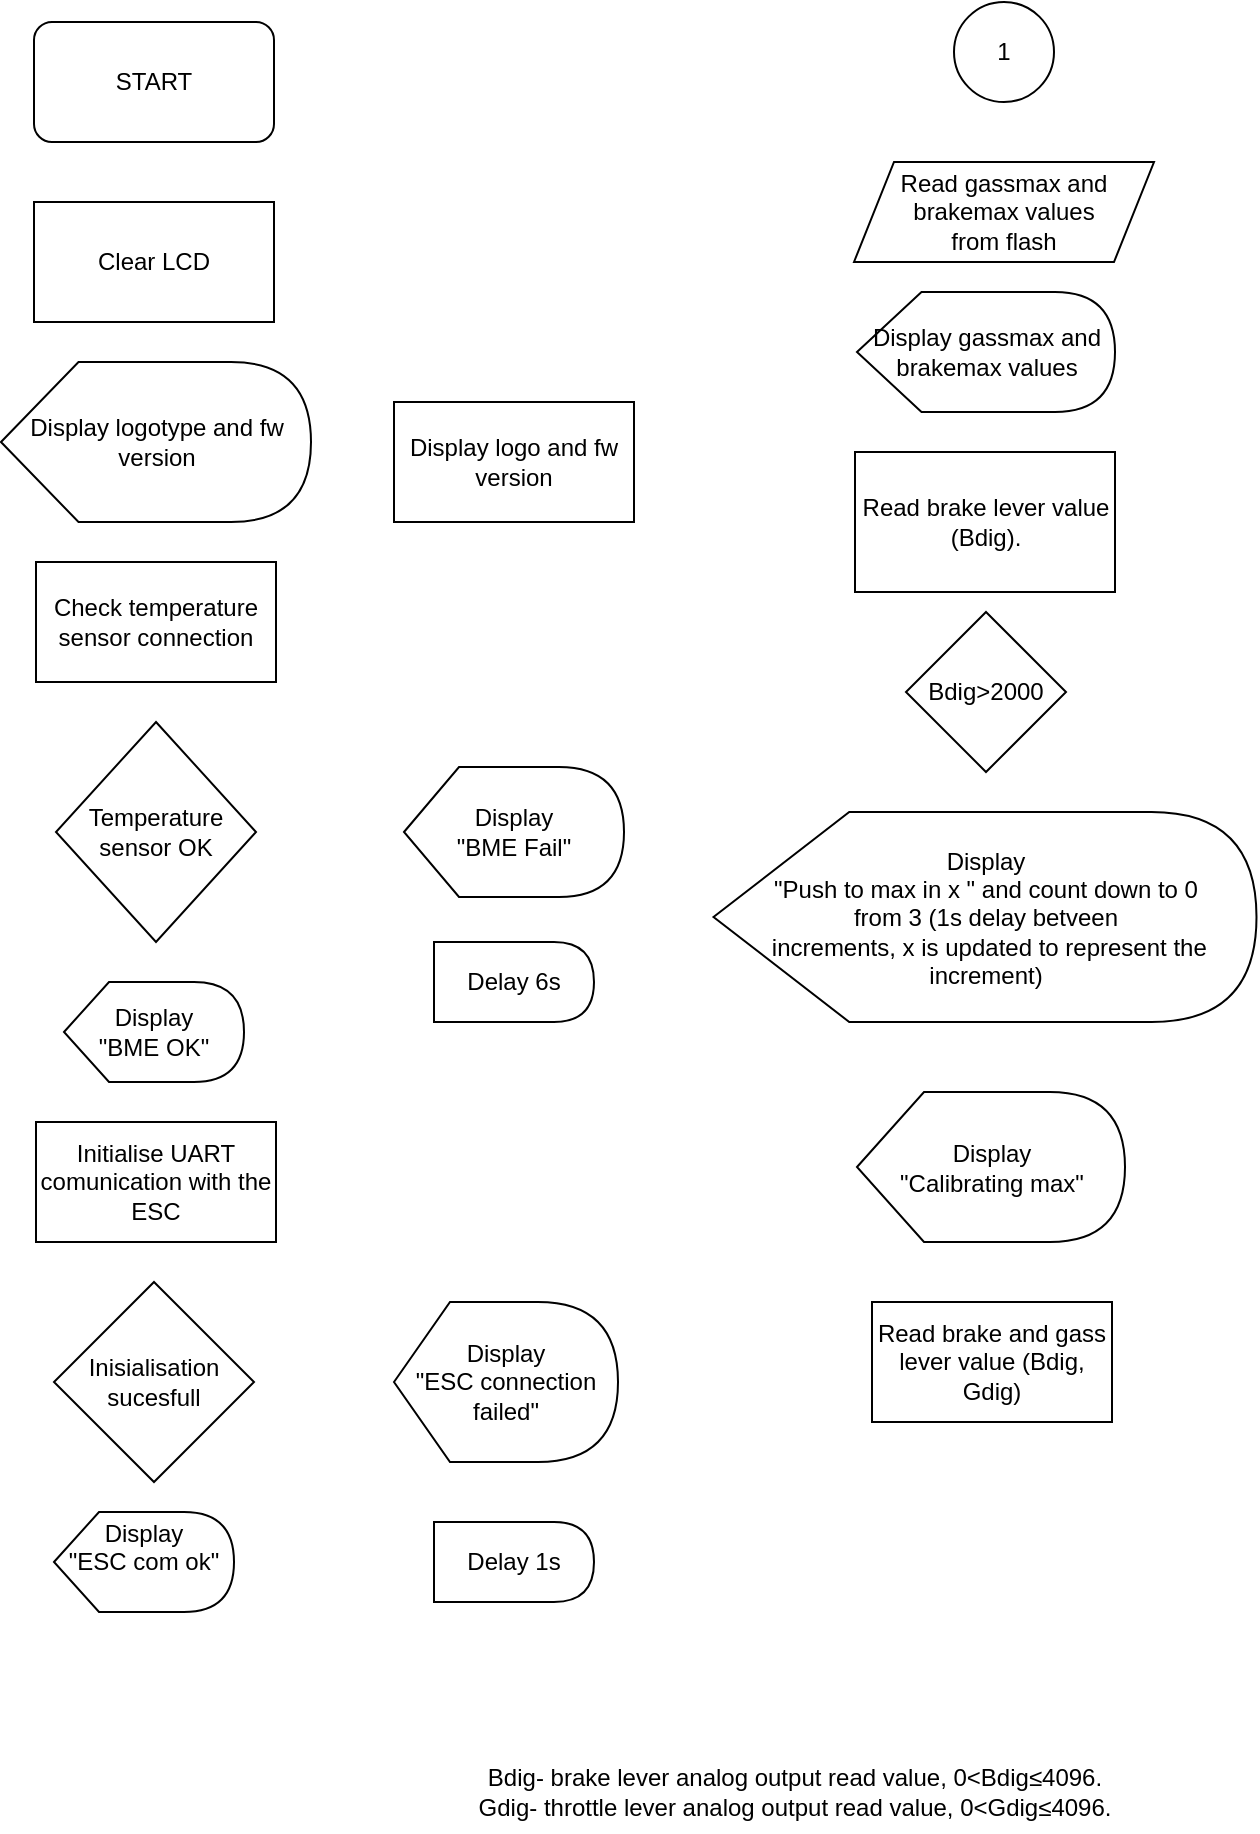 <mxfile version="23.1.5" type="github">
  <diagram name="Puslapis-1" id="ZAKRF1dTVsQCdEU3fz9g">
    <mxGraphModel dx="875" dy="448" grid="1" gridSize="10" guides="1" tooltips="1" connect="1" arrows="1" fold="1" page="1" pageScale="1" pageWidth="827" pageHeight="1169" math="0" shadow="0">
      <root>
        <mxCell id="0" />
        <mxCell id="1" parent="0" />
        <mxCell id="sZjmt84LJ8zzRJPLPaBu-1" value="START" style="rounded=1;whiteSpace=wrap;html=1;" parent="1" vertex="1">
          <mxGeometry x="160" y="20" width="120" height="60" as="geometry" />
        </mxCell>
        <mxCell id="sZjmt84LJ8zzRJPLPaBu-3" value="Clear LCD" style="rounded=0;whiteSpace=wrap;html=1;" parent="1" vertex="1">
          <mxGeometry x="160" y="110" width="120" height="60" as="geometry" />
        </mxCell>
        <mxCell id="sZjmt84LJ8zzRJPLPaBu-4" value="Display logo and fw version" style="rounded=0;whiteSpace=wrap;html=1;" parent="1" vertex="1">
          <mxGeometry x="340" y="210" width="120" height="60" as="geometry" />
        </mxCell>
        <mxCell id="sZjmt84LJ8zzRJPLPaBu-5" value="Check temperature sensor connection" style="rounded=0;whiteSpace=wrap;html=1;" parent="1" vertex="1">
          <mxGeometry x="161" y="290" width="120" height="60" as="geometry" />
        </mxCell>
        <mxCell id="sZjmt84LJ8zzRJPLPaBu-6" value="Temperature sensor OK" style="rhombus;whiteSpace=wrap;html=1;" parent="1" vertex="1">
          <mxGeometry x="171" y="370" width="100" height="110" as="geometry" />
        </mxCell>
        <mxCell id="sZjmt84LJ8zzRJPLPaBu-8" value="Display logotype and fw version" style="shape=display;whiteSpace=wrap;html=1;" parent="1" vertex="1">
          <mxGeometry x="143.5" y="190" width="155" height="80" as="geometry" />
        </mxCell>
        <mxCell id="sZjmt84LJ8zzRJPLPaBu-9" value="&lt;div&gt;Display &lt;br&gt;&lt;/div&gt;&lt;div&gt;&quot;BME Fail&quot;&lt;/div&gt;" style="shape=display;whiteSpace=wrap;html=1;" parent="1" vertex="1">
          <mxGeometry x="345" y="392.5" width="110" height="65" as="geometry" />
        </mxCell>
        <mxCell id="sZjmt84LJ8zzRJPLPaBu-10" value="Delay 6s" style="shape=delay;whiteSpace=wrap;html=1;" parent="1" vertex="1">
          <mxGeometry x="360" y="480" width="80" height="40" as="geometry" />
        </mxCell>
        <mxCell id="sZjmt84LJ8zzRJPLPaBu-11" value="&lt;br&gt;&lt;div&gt;Display &lt;br&gt;&lt;/div&gt;&lt;div&gt;&quot;BME OK&quot;&lt;/div&gt;&lt;div&gt;&lt;br/&gt;&lt;/div&gt;" style="shape=display;whiteSpace=wrap;html=1;" parent="1" vertex="1">
          <mxGeometry x="175" y="500" width="90" height="50" as="geometry" />
        </mxCell>
        <mxCell id="mmT15tX0c2wqUiGHglg3-1" value="Initialise UART comunication with the ESC" style="rounded=0;whiteSpace=wrap;html=1;" vertex="1" parent="1">
          <mxGeometry x="161" y="570" width="120" height="60" as="geometry" />
        </mxCell>
        <mxCell id="mmT15tX0c2wqUiGHglg3-2" value="Inisialisation sucesfull" style="rhombus;whiteSpace=wrap;html=1;" vertex="1" parent="1">
          <mxGeometry x="170" y="650" width="100" height="100" as="geometry" />
        </mxCell>
        <mxCell id="mmT15tX0c2wqUiGHglg3-3" value="&lt;div&gt;Display &lt;br&gt;&lt;/div&gt;&lt;div&gt;&quot;ESC connection failed&quot;&lt;/div&gt;" style="shape=display;whiteSpace=wrap;html=1;" vertex="1" parent="1">
          <mxGeometry x="340" y="660" width="112" height="80" as="geometry" />
        </mxCell>
        <mxCell id="mmT15tX0c2wqUiGHglg3-4" value="Delay 1s" style="shape=delay;whiteSpace=wrap;html=1;" vertex="1" parent="1">
          <mxGeometry x="360" y="770" width="80" height="40" as="geometry" />
        </mxCell>
        <mxCell id="mmT15tX0c2wqUiGHglg3-5" value="&lt;br&gt;&lt;div&gt;Display &lt;br&gt;&lt;/div&gt;&lt;div&gt;&quot;ESC com ok&quot;&lt;/div&gt;&lt;div&gt;&lt;br&gt;&lt;br&gt;&lt;/div&gt;" style="shape=display;whiteSpace=wrap;html=1;" vertex="1" parent="1">
          <mxGeometry x="170" y="765" width="90" height="50" as="geometry" />
        </mxCell>
        <mxCell id="mmT15tX0c2wqUiGHglg3-6" value="&lt;div&gt;Read gassmax and brakemax values &lt;br&gt;&lt;/div&gt;&lt;div&gt;from flash&lt;/div&gt;" style="shape=parallelogram;perimeter=parallelogramPerimeter;whiteSpace=wrap;html=1;fixedSize=1;" vertex="1" parent="1">
          <mxGeometry x="570" y="90" width="150" height="50" as="geometry" />
        </mxCell>
        <mxCell id="mmT15tX0c2wqUiGHglg3-7" value="Display gassmax and brakemax values " style="shape=display;whiteSpace=wrap;html=1;" vertex="1" parent="1">
          <mxGeometry x="571.5" y="155" width="129" height="60" as="geometry" />
        </mxCell>
        <mxCell id="mmT15tX0c2wqUiGHglg3-8" value="Read brake lever value (Bdig)." style="rounded=0;whiteSpace=wrap;html=1;" vertex="1" parent="1">
          <mxGeometry x="570.5" y="235" width="130" height="70" as="geometry" />
        </mxCell>
        <mxCell id="mmT15tX0c2wqUiGHglg3-9" value="&lt;div&gt;Bdig- brake lever analog output read value, 0&amp;lt;Bdig≤&lt;span class=&quot;ILfuVd&quot; lang=&quot;en&quot;&gt;4096&lt;/span&gt;.&lt;/div&gt;&lt;div&gt;Gdig- throttle lever analog output read value, 0&amp;lt;Gdig≤4096.&lt;/div&gt;" style="text;html=1;align=center;verticalAlign=middle;resizable=0;points=[];autosize=1;strokeColor=none;fillColor=none;" vertex="1" parent="1">
          <mxGeometry x="370" y="885" width="340" height="40" as="geometry" />
        </mxCell>
        <mxCell id="mmT15tX0c2wqUiGHglg3-10" value="Bdig&amp;gt;2000" style="rhombus;whiteSpace=wrap;html=1;" vertex="1" parent="1">
          <mxGeometry x="596" y="315" width="80" height="80" as="geometry" />
        </mxCell>
        <mxCell id="mmT15tX0c2wqUiGHglg3-12" value="&lt;div&gt;Display &lt;br&gt;&lt;/div&gt;&lt;div&gt;&quot;Push to max in x &quot; and count down to 0 &lt;br&gt;&lt;/div&gt;&lt;div&gt;from 3 (1s delay betveen&lt;/div&gt;&lt;div&gt;&amp;nbsp;increments, x is updated to represent the increment)&lt;/div&gt;" style="shape=display;whiteSpace=wrap;html=1;" vertex="1" parent="1">
          <mxGeometry x="499.75" y="415" width="271.5" height="105" as="geometry" />
        </mxCell>
        <mxCell id="mmT15tX0c2wqUiGHglg3-13" value="1" style="ellipse;whiteSpace=wrap;html=1;aspect=fixed;" vertex="1" parent="1">
          <mxGeometry x="620" y="10" width="50" height="50" as="geometry" />
        </mxCell>
        <mxCell id="mmT15tX0c2wqUiGHglg3-14" value="&lt;div&gt;Display&lt;/div&gt;&lt;div&gt;&quot;Calibrating max&quot;&lt;br&gt;&lt;/div&gt;" style="shape=display;whiteSpace=wrap;html=1;" vertex="1" parent="1">
          <mxGeometry x="571.5" y="555" width="134" height="75" as="geometry" />
        </mxCell>
        <mxCell id="mmT15tX0c2wqUiGHglg3-16" value="Read brake and gass lever value (Bdig, Gdig)" style="rounded=0;whiteSpace=wrap;html=1;" vertex="1" parent="1">
          <mxGeometry x="579" y="660" width="120" height="60" as="geometry" />
        </mxCell>
      </root>
    </mxGraphModel>
  </diagram>
</mxfile>
